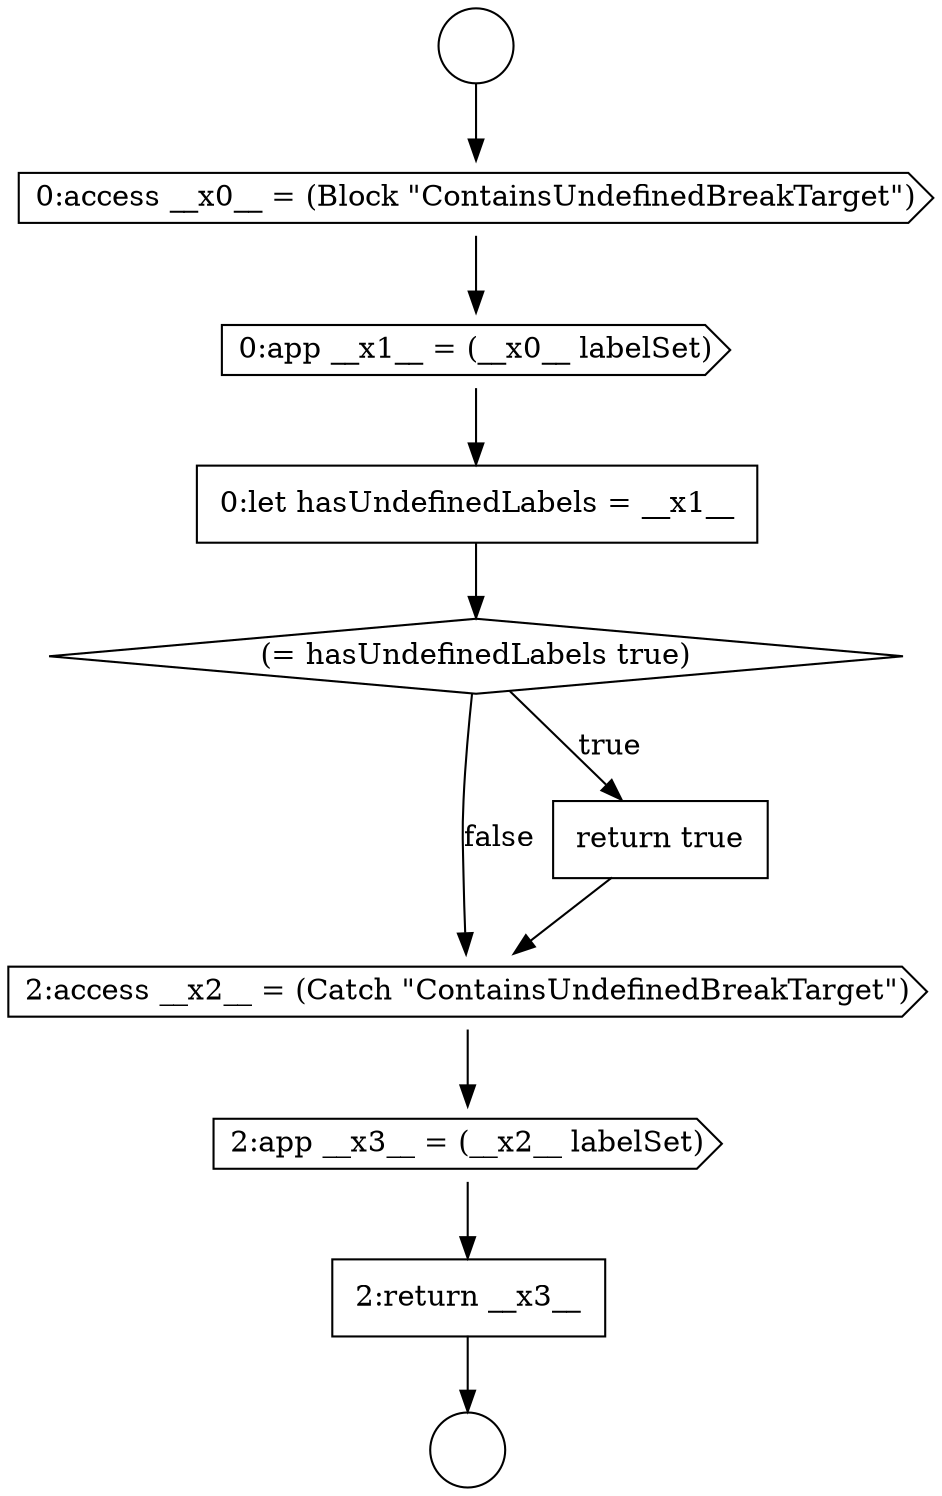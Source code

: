 digraph {
  node8030 [shape=cds, label=<<font color="black">2:app __x3__ = (__x2__ labelSet)</font>> color="black" fillcolor="white" style=filled]
  node8025 [shape=cds, label=<<font color="black">0:app __x1__ = (__x0__ labelSet)</font>> color="black" fillcolor="white" style=filled]
  node8022 [shape=circle label=" " color="black" fillcolor="white" style=filled]
  node8029 [shape=cds, label=<<font color="black">2:access __x2__ = (Catch &quot;ContainsUndefinedBreakTarget&quot;)</font>> color="black" fillcolor="white" style=filled]
  node8027 [shape=diamond, label=<<font color="black">(= hasUndefinedLabels true)</font>> color="black" fillcolor="white" style=filled]
  node8024 [shape=cds, label=<<font color="black">0:access __x0__ = (Block &quot;ContainsUndefinedBreakTarget&quot;)</font>> color="black" fillcolor="white" style=filled]
  node8028 [shape=none, margin=0, label=<<font color="black">
    <table border="0" cellborder="1" cellspacing="0" cellpadding="10">
      <tr><td align="left">return true</td></tr>
    </table>
  </font>> color="black" fillcolor="white" style=filled]
  node8023 [shape=circle label=" " color="black" fillcolor="white" style=filled]
  node8026 [shape=none, margin=0, label=<<font color="black">
    <table border="0" cellborder="1" cellspacing="0" cellpadding="10">
      <tr><td align="left">0:let hasUndefinedLabels = __x1__</td></tr>
    </table>
  </font>> color="black" fillcolor="white" style=filled]
  node8031 [shape=none, margin=0, label=<<font color="black">
    <table border="0" cellborder="1" cellspacing="0" cellpadding="10">
      <tr><td align="left">2:return __x3__</td></tr>
    </table>
  </font>> color="black" fillcolor="white" style=filled]
  node8028 -> node8029 [ color="black"]
  node8031 -> node8023 [ color="black"]
  node8030 -> node8031 [ color="black"]
  node8026 -> node8027 [ color="black"]
  node8029 -> node8030 [ color="black"]
  node8027 -> node8028 [label=<<font color="black">true</font>> color="black"]
  node8027 -> node8029 [label=<<font color="black">false</font>> color="black"]
  node8024 -> node8025 [ color="black"]
  node8022 -> node8024 [ color="black"]
  node8025 -> node8026 [ color="black"]
}
